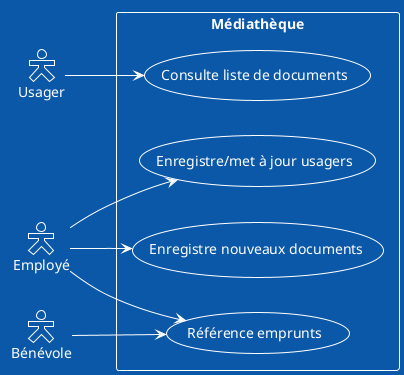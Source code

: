 @startuml
!theme amiga
skinparam actorStyle Hollow
left to right direction
actor Usager as U
actor Employé as E
actor Bénévole as B
rectangle Médiathèque {
  usecase "Consulte liste de documents" as list
  usecase "Enregistre/met à jour usagers" as recuser
  usecase "Enregistre nouveaux documents" as recdoc
  usecase "Référence emprunts" as refer
}
U --> list
E --> recuser
E --> recdoc
E --> refer
B --> refer
@enduml

